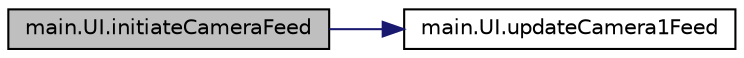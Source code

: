 digraph "main.UI.initiateCameraFeed"
{
 // LATEX_PDF_SIZE
  edge [fontname="Helvetica",fontsize="10",labelfontname="Helvetica",labelfontsize="10"];
  node [fontname="Helvetica",fontsize="10",shape=record];
  rankdir="LR";
  Node1 [label="main.UI.initiateCameraFeed",height=0.2,width=0.4,color="black", fillcolor="grey75", style="filled", fontcolor="black",tooltip="CAMERA FEED FUNCTIONS ###."];
  Node1 -> Node2 [color="midnightblue",fontsize="10",style="solid",fontname="Helvetica"];
  Node2 [label="main.UI.updateCamera1Feed",height=0.2,width=0.4,color="black", fillcolor="white", style="filled",URL="$classmain_1_1_u_i.html#a9c8058338101feba3ac37f114bea0cf9",tooltip=" "];
}
